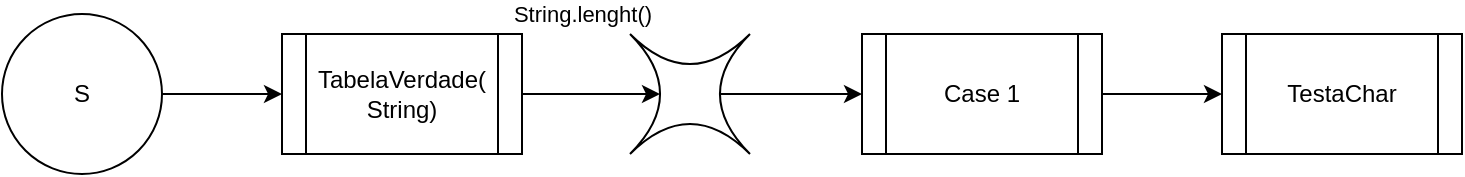 <mxfile version="13.7.9" type="device" pages="2"><diagram id="-YQ3ZxnNWcKxc8eikPdv" name="TabelaVerdade"><mxGraphModel dx="723" dy="433" grid="1" gridSize="10" guides="1" tooltips="1" connect="1" arrows="1" fold="1" page="1" pageScale="1" pageWidth="827" pageHeight="1169" math="0" shadow="0"><root><mxCell id="0"/><mxCell id="1" parent="0"/><mxCell id="QuECW6vVLJIjyPOBQGcG-3" style="edgeStyle=orthogonalEdgeStyle;rounded=0;orthogonalLoop=1;jettySize=auto;html=1;" edge="1" parent="1" source="QuECW6vVLJIjyPOBQGcG-1" target="QuECW6vVLJIjyPOBQGcG-2"><mxGeometry relative="1" as="geometry"/></mxCell><mxCell id="QuECW6vVLJIjyPOBQGcG-1" value="S" style="ellipse;whiteSpace=wrap;html=1;aspect=fixed;" vertex="1" parent="1"><mxGeometry x="40" y="40" width="80" height="80" as="geometry"/></mxCell><mxCell id="QuECW6vVLJIjyPOBQGcG-16" value="String.lenght()" style="edgeStyle=orthogonalEdgeStyle;rounded=0;orthogonalLoop=1;jettySize=auto;html=1;exitX=1;exitY=0.5;exitDx=0;exitDy=0;entryX=0.25;entryY=0.5;entryDx=0;entryDy=0;entryPerimeter=0;" edge="1" parent="1" source="QuECW6vVLJIjyPOBQGcG-2" target="QuECW6vVLJIjyPOBQGcG-13"><mxGeometry x="-0.13" y="40" relative="1" as="geometry"><mxPoint as="offset"/></mxGeometry></mxCell><mxCell id="QuECW6vVLJIjyPOBQGcG-2" value="TabelaVerdade(&lt;br&gt;String)" style="shape=process;whiteSpace=wrap;html=1;backgroundOutline=1;" vertex="1" parent="1"><mxGeometry x="180" y="50" width="120" height="60" as="geometry"/></mxCell><mxCell id="QuECW6vVLJIjyPOBQGcG-19" style="edgeStyle=orthogonalEdgeStyle;rounded=0;orthogonalLoop=1;jettySize=auto;html=1;exitX=0.75;exitY=0.5;exitDx=0;exitDy=0;exitPerimeter=0;" edge="1" parent="1" source="QuECW6vVLJIjyPOBQGcG-13" target="QuECW6vVLJIjyPOBQGcG-18"><mxGeometry relative="1" as="geometry"/></mxCell><mxCell id="QuECW6vVLJIjyPOBQGcG-13" value="" style="shape=switch;whiteSpace=wrap;html=1;" vertex="1" parent="1"><mxGeometry x="354" y="50" width="60" height="60" as="geometry"/></mxCell><mxCell id="QuECW6vVLJIjyPOBQGcG-23" value="" style="edgeStyle=orthogonalEdgeStyle;rounded=0;orthogonalLoop=1;jettySize=auto;html=1;" edge="1" parent="1" source="QuECW6vVLJIjyPOBQGcG-18" target="QuECW6vVLJIjyPOBQGcG-22"><mxGeometry relative="1" as="geometry"/></mxCell><mxCell id="QuECW6vVLJIjyPOBQGcG-18" value="Case 1" style="shape=process;whiteSpace=wrap;html=1;backgroundOutline=1;" vertex="1" parent="1"><mxGeometry x="470" y="50" width="120" height="60" as="geometry"/></mxCell><mxCell id="QuECW6vVLJIjyPOBQGcG-22" value="TestaChar" style="shape=process;whiteSpace=wrap;html=1;backgroundOutline=1;" vertex="1" parent="1"><mxGeometry x="650" y="50" width="120" height="60" as="geometry"/></mxCell></root></mxGraphModel></diagram><diagram id="sXMi9JdbMpOCAu2bd6ND" name="SwitchCase(String.Lenght())"><mxGraphModel dx="1447" dy="867" grid="1" gridSize="10" guides="1" tooltips="1" connect="1" arrows="1" fold="1" page="1" pageScale="1" pageWidth="827" pageHeight="1169" math="0" shadow="0"><root><mxCell id="mCnIIe1ye0ZLmAgBr9z6-0"/><mxCell id="mCnIIe1ye0ZLmAgBr9z6-1" parent="mCnIIe1ye0ZLmAgBr9z6-0"/><mxCell id="mCnIIe1ye0ZLmAgBr9z6-6" value="True" style="edgeStyle=orthogonalEdgeStyle;rounded=0;orthogonalLoop=1;jettySize=auto;html=1;" edge="1" parent="mCnIIe1ye0ZLmAgBr9z6-1" source="mCnIIe1ye0ZLmAgBr9z6-2" target="mCnIIe1ye0ZLmAgBr9z6-5"><mxGeometry x="-1" y="20" relative="1" as="geometry"><mxPoint as="offset"/></mxGeometry></mxCell><mxCell id="mCnIIe1ye0ZLmAgBr9z6-8" value="False" style="edgeStyle=orthogonalEdgeStyle;rounded=0;orthogonalLoop=1;jettySize=auto;html=1;" edge="1" parent="mCnIIe1ye0ZLmAgBr9z6-1" source="mCnIIe1ye0ZLmAgBr9z6-2" target="mCnIIe1ye0ZLmAgBr9z6-7"><mxGeometry x="-0.5" y="10" relative="1" as="geometry"><mxPoint as="offset"/></mxGeometry></mxCell><mxCell id="mCnIIe1ye0ZLmAgBr9z6-2" value="1 == len&amp;nbsp;" style="rhombus;whiteSpace=wrap;html=1;" vertex="1" parent="mCnIIe1ye0ZLmAgBr9z6-1"><mxGeometry x="200" y="40" width="80" height="80" as="geometry"/></mxCell><mxCell id="mCnIIe1ye0ZLmAgBr9z6-4" style="edgeStyle=orthogonalEdgeStyle;rounded=0;orthogonalLoop=1;jettySize=auto;html=1;" edge="1" parent="mCnIIe1ye0ZLmAgBr9z6-1" source="mCnIIe1ye0ZLmAgBr9z6-3" target="mCnIIe1ye0ZLmAgBr9z6-2"><mxGeometry relative="1" as="geometry"/></mxCell><mxCell id="mCnIIe1ye0ZLmAgBr9z6-3" value="S" style="ellipse;whiteSpace=wrap;html=1;aspect=fixed;" vertex="1" parent="mCnIIe1ye0ZLmAgBr9z6-1"><mxGeometry x="40" y="40" width="80" height="80" as="geometry"/></mxCell><mxCell id="mCnIIe1ye0ZLmAgBr9z6-5" value="E" style="ellipse;whiteSpace=wrap;html=1;aspect=fixed;" vertex="1" parent="mCnIIe1ye0ZLmAgBr9z6-1"><mxGeometry x="200" y="160" width="80" height="80" as="geometry"/></mxCell><mxCell id="mCnIIe1ye0ZLmAgBr9z6-10" value="True" style="edgeStyle=orthogonalEdgeStyle;rounded=0;orthogonalLoop=1;jettySize=auto;html=1;exitX=0.5;exitY=1;exitDx=0;exitDy=0;entryX=1;entryY=0.5;entryDx=0;entryDy=0;" edge="1" parent="mCnIIe1ye0ZLmAgBr9z6-1" source="mCnIIe1ye0ZLmAgBr9z6-7" target="mCnIIe1ye0ZLmAgBr9z6-5"><mxGeometry x="-0.2" y="-82" relative="1" as="geometry"><mxPoint x="20" y="2" as="offset"/></mxGeometry></mxCell><mxCell id="mCnIIe1ye0ZLmAgBr9z6-12" value="False" style="edgeStyle=orthogonalEdgeStyle;rounded=0;orthogonalLoop=1;jettySize=auto;html=1;" edge="1" parent="mCnIIe1ye0ZLmAgBr9z6-1" source="mCnIIe1ye0ZLmAgBr9z6-7" target="mCnIIe1ye0ZLmAgBr9z6-11"><mxGeometry x="-0.5" y="10" relative="1" as="geometry"><mxPoint as="offset"/></mxGeometry></mxCell><mxCell id="mCnIIe1ye0ZLmAgBr9z6-7" value="2 == len" style="rhombus;whiteSpace=wrap;html=1;" vertex="1" parent="mCnIIe1ye0ZLmAgBr9z6-1"><mxGeometry x="360" y="40" width="80" height="80" as="geometry"/></mxCell><mxCell id="mCnIIe1ye0ZLmAgBr9z6-13" value="True" style="edgeStyle=orthogonalEdgeStyle;rounded=0;orthogonalLoop=1;jettySize=auto;html=1;exitX=0.5;exitY=1;exitDx=0;exitDy=0;entryX=1;entryY=0.5;entryDx=0;entryDy=0;" edge="1" parent="mCnIIe1ye0ZLmAgBr9z6-1" source="mCnIIe1ye0ZLmAgBr9z6-11" target="mCnIIe1ye0ZLmAgBr9z6-5"><mxGeometry x="-0.556" y="-82" relative="1" as="geometry"><mxPoint x="20" y="2" as="offset"/></mxGeometry></mxCell><mxCell id="mCnIIe1ye0ZLmAgBr9z6-15" value="False" style="edgeStyle=orthogonalEdgeStyle;rounded=0;orthogonalLoop=1;jettySize=auto;html=1;" edge="1" parent="mCnIIe1ye0ZLmAgBr9z6-1" source="mCnIIe1ye0ZLmAgBr9z6-11" target="mCnIIe1ye0ZLmAgBr9z6-14"><mxGeometry x="-0.5" y="10" relative="1" as="geometry"><mxPoint as="offset"/></mxGeometry></mxCell><mxCell id="mCnIIe1ye0ZLmAgBr9z6-11" value="3 == len" style="rhombus;whiteSpace=wrap;html=1;" vertex="1" parent="mCnIIe1ye0ZLmAgBr9z6-1"><mxGeometry x="520" y="40" width="80" height="80" as="geometry"/></mxCell><mxCell id="mCnIIe1ye0ZLmAgBr9z6-17" value="True" style="edgeStyle=orthogonalEdgeStyle;rounded=0;orthogonalLoop=1;jettySize=auto;html=1;exitX=0.5;exitY=1;exitDx=0;exitDy=0;entryX=1;entryY=0.5;entryDx=0;entryDy=0;" edge="1" parent="mCnIIe1ye0ZLmAgBr9z6-1" source="mCnIIe1ye0ZLmAgBr9z6-14" target="mCnIIe1ye0ZLmAgBr9z6-5"><mxGeometry x="-0.692" y="-82" relative="1" as="geometry"><mxPoint x="20" y="2" as="offset"/></mxGeometry></mxCell><mxCell id="mCnIIe1ye0ZLmAgBr9z6-19" value="False" style="edgeStyle=orthogonalEdgeStyle;rounded=0;orthogonalLoop=1;jettySize=auto;html=1;" edge="1" parent="mCnIIe1ye0ZLmAgBr9z6-1" source="mCnIIe1ye0ZLmAgBr9z6-14" target="mCnIIe1ye0ZLmAgBr9z6-18"><mxGeometry x="-0.5" y="10" relative="1" as="geometry"><mxPoint as="offset"/></mxGeometry></mxCell><mxCell id="mCnIIe1ye0ZLmAgBr9z6-14" value="4 == len" style="rhombus;whiteSpace=wrap;html=1;" vertex="1" parent="mCnIIe1ye0ZLmAgBr9z6-1"><mxGeometry x="680" y="40" width="80" height="80" as="geometry"/></mxCell><mxCell id="mCnIIe1ye0ZLmAgBr9z6-20" value="True" style="edgeStyle=orthogonalEdgeStyle;rounded=0;orthogonalLoop=1;jettySize=auto;html=1;exitX=0.5;exitY=1;exitDx=0;exitDy=0;entryX=1;entryY=0.5;entryDx=0;entryDy=0;" edge="1" parent="mCnIIe1ye0ZLmAgBr9z6-1" source="mCnIIe1ye0ZLmAgBr9z6-18" target="mCnIIe1ye0ZLmAgBr9z6-5"><mxGeometry x="-0.765" y="-82" relative="1" as="geometry"><mxPoint x="20" y="2" as="offset"/></mxGeometry></mxCell><mxCell id="mCnIIe1ye0ZLmAgBr9z6-22" value="False" style="edgeStyle=orthogonalEdgeStyle;rounded=0;orthogonalLoop=1;jettySize=auto;html=1;" edge="1" parent="mCnIIe1ye0ZLmAgBr9z6-1" source="mCnIIe1ye0ZLmAgBr9z6-18" target="mCnIIe1ye0ZLmAgBr9z6-21"><mxGeometry x="-0.5" y="10" relative="1" as="geometry"><mxPoint as="offset"/></mxGeometry></mxCell><mxCell id="mCnIIe1ye0ZLmAgBr9z6-18" value="5 == len" style="rhombus;whiteSpace=wrap;html=1;" vertex="1" parent="mCnIIe1ye0ZLmAgBr9z6-1"><mxGeometry x="840" y="40" width="80" height="80" as="geometry"/></mxCell><mxCell id="mCnIIe1ye0ZLmAgBr9z6-24" value="False" style="edgeStyle=orthogonalEdgeStyle;rounded=0;orthogonalLoop=1;jettySize=auto;html=1;" edge="1" parent="mCnIIe1ye0ZLmAgBr9z6-1" source="mCnIIe1ye0ZLmAgBr9z6-21" target="mCnIIe1ye0ZLmAgBr9z6-23"><mxGeometry x="-0.5" y="10" relative="1" as="geometry"><mxPoint as="offset"/></mxGeometry></mxCell><mxCell id="mCnIIe1ye0ZLmAgBr9z6-27" value="True" style="edgeStyle=orthogonalEdgeStyle;rounded=0;orthogonalLoop=1;jettySize=auto;html=1;exitX=0.5;exitY=1;exitDx=0;exitDy=0;entryX=1;entryY=0.5;entryDx=0;entryDy=0;" edge="1" parent="mCnIIe1ye0ZLmAgBr9z6-1" source="mCnIIe1ye0ZLmAgBr9z6-21" target="mCnIIe1ye0ZLmAgBr9z6-5"><mxGeometry x="-0.809" y="-82" relative="1" as="geometry"><mxPoint x="20" y="2" as="offset"/></mxGeometry></mxCell><mxCell id="mCnIIe1ye0ZLmAgBr9z6-21" value="6 == len" style="rhombus;whiteSpace=wrap;html=1;" vertex="1" parent="mCnIIe1ye0ZLmAgBr9z6-1"><mxGeometry x="1000" y="40" width="80" height="80" as="geometry"/></mxCell><mxCell id="mCnIIe1ye0ZLmAgBr9z6-26" value="False" style="edgeStyle=orthogonalEdgeStyle;rounded=0;orthogonalLoop=1;jettySize=auto;html=1;" edge="1" parent="mCnIIe1ye0ZLmAgBr9z6-1" source="mCnIIe1ye0ZLmAgBr9z6-23" target="mCnIIe1ye0ZLmAgBr9z6-25"><mxGeometry x="-0.5" y="10" relative="1" as="geometry"><mxPoint as="offset"/></mxGeometry></mxCell><mxCell id="mCnIIe1ye0ZLmAgBr9z6-28" value="True" style="edgeStyle=orthogonalEdgeStyle;rounded=0;orthogonalLoop=1;jettySize=auto;html=1;exitX=0.5;exitY=1;exitDx=0;exitDy=0;entryX=1;entryY=0.5;entryDx=0;entryDy=0;" edge="1" parent="mCnIIe1ye0ZLmAgBr9z6-1" source="mCnIIe1ye0ZLmAgBr9z6-23" target="mCnIIe1ye0ZLmAgBr9z6-5"><mxGeometry x="-0.84" y="-82" relative="1" as="geometry"><mxPoint x="20" y="2" as="offset"/></mxGeometry></mxCell><mxCell id="mCnIIe1ye0ZLmAgBr9z6-23" value="7 == len" style="rhombus;whiteSpace=wrap;html=1;" vertex="1" parent="mCnIIe1ye0ZLmAgBr9z6-1"><mxGeometry x="1160" y="40" width="80" height="80" as="geometry"/></mxCell><mxCell id="mCnIIe1ye0ZLmAgBr9z6-29" value="True" style="edgeStyle=orthogonalEdgeStyle;rounded=0;orthogonalLoop=1;jettySize=auto;html=1;exitX=0.5;exitY=1;exitDx=0;exitDy=0;entryX=1;entryY=0.5;entryDx=0;entryDy=0;" edge="1" parent="mCnIIe1ye0ZLmAgBr9z6-1" source="mCnIIe1ye0ZLmAgBr9z6-25" target="mCnIIe1ye0ZLmAgBr9z6-5"><mxGeometry x="-0.862" y="-82" relative="1" as="geometry"><mxPoint x="279" y="200" as="targetPoint"/><Array as="points"><mxPoint x="1360" y="200"/><mxPoint x="740" y="200"/></Array><mxPoint x="20" y="2" as="offset"/></mxGeometry></mxCell><mxCell id="mCnIIe1ye0ZLmAgBr9z6-31" value="" style="edgeStyle=orthogonalEdgeStyle;rounded=0;orthogonalLoop=1;jettySize=auto;html=1;" edge="1" parent="mCnIIe1ye0ZLmAgBr9z6-1" source="mCnIIe1ye0ZLmAgBr9z6-25" target="mCnIIe1ye0ZLmAgBr9z6-30"><mxGeometry relative="1" as="geometry"/></mxCell><mxCell id="mCnIIe1ye0ZLmAgBr9z6-25" value="8 == len" style="rhombus;whiteSpace=wrap;html=1;" vertex="1" parent="mCnIIe1ye0ZLmAgBr9z6-1"><mxGeometry x="1320" y="40" width="80" height="80" as="geometry"/></mxCell><mxCell id="mCnIIe1ye0ZLmAgBr9z6-32" style="edgeStyle=orthogonalEdgeStyle;rounded=0;orthogonalLoop=1;jettySize=auto;html=1;entryX=1;entryY=0.5;entryDx=0;entryDy=0;" edge="1" parent="mCnIIe1ye0ZLmAgBr9z6-1" source="mCnIIe1ye0ZLmAgBr9z6-30" target="mCnIIe1ye0ZLmAgBr9z6-5"><mxGeometry relative="1" as="geometry"><Array as="points"><mxPoint x="1540" y="200"/></Array></mxGeometry></mxCell><mxCell id="mCnIIe1ye0ZLmAgBr9z6-30" value="print(&quot;&lt;br&gt;Formla Mal Formada&quot;)" style="shape=process;whiteSpace=wrap;html=1;backgroundOutline=1;" vertex="1" parent="mCnIIe1ye0ZLmAgBr9z6-1"><mxGeometry x="1480" y="50" width="120" height="60" as="geometry"/></mxCell></root></mxGraphModel></diagram></mxfile>